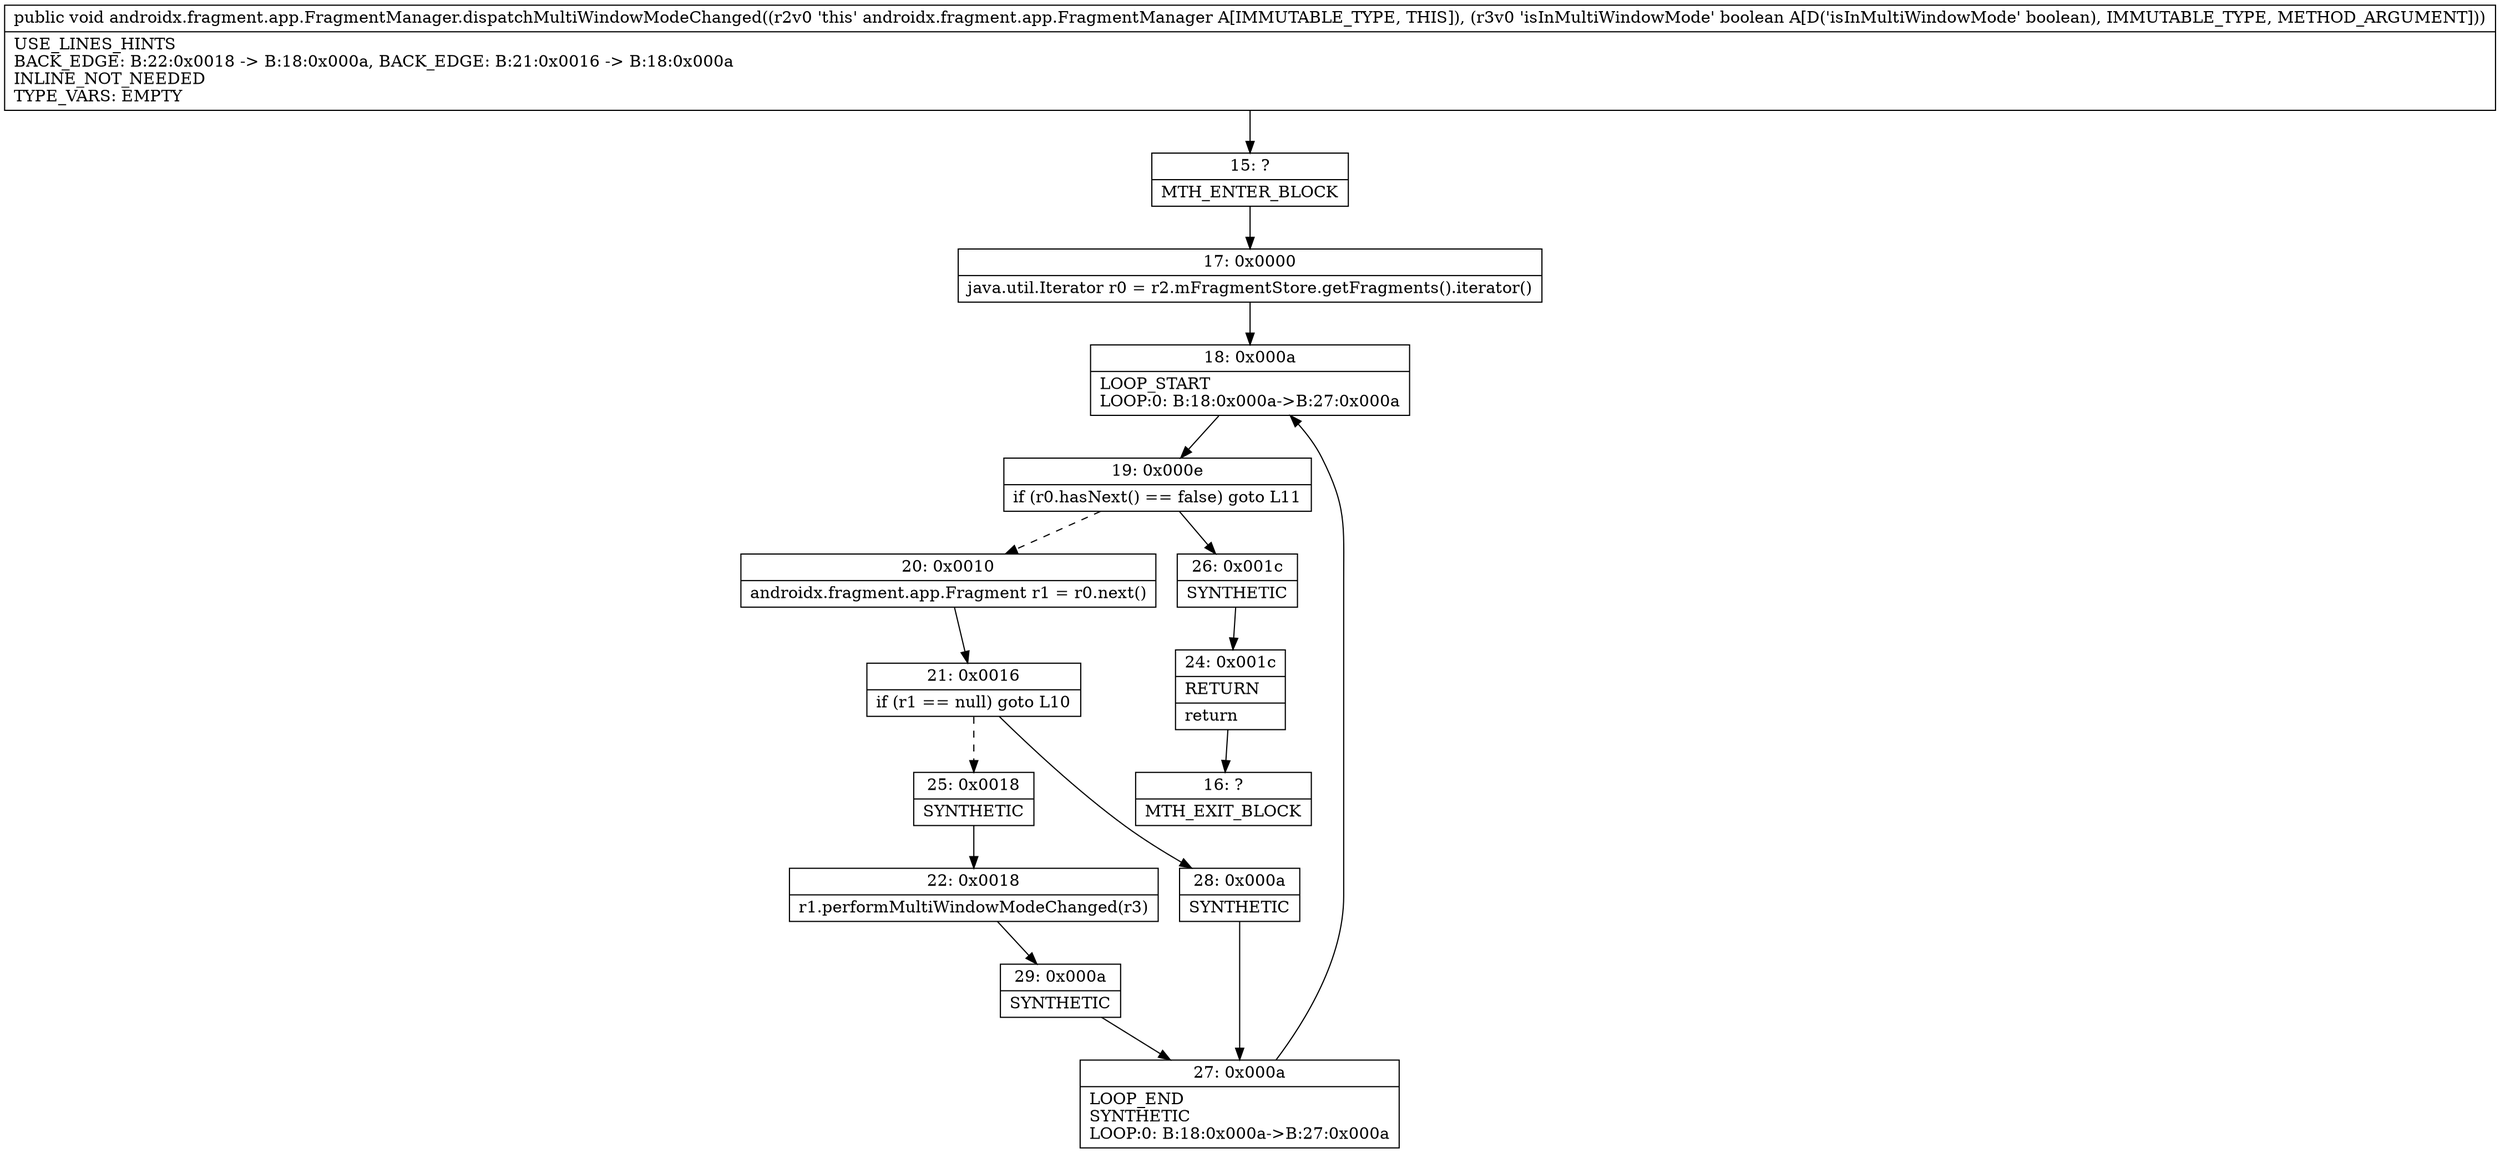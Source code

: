 digraph "CFG forandroidx.fragment.app.FragmentManager.dispatchMultiWindowModeChanged(Z)V" {
Node_15 [shape=record,label="{15\:\ ?|MTH_ENTER_BLOCK\l}"];
Node_17 [shape=record,label="{17\:\ 0x0000|java.util.Iterator r0 = r2.mFragmentStore.getFragments().iterator()\l}"];
Node_18 [shape=record,label="{18\:\ 0x000a|LOOP_START\lLOOP:0: B:18:0x000a\-\>B:27:0x000a\l}"];
Node_19 [shape=record,label="{19\:\ 0x000e|if (r0.hasNext() == false) goto L11\l}"];
Node_20 [shape=record,label="{20\:\ 0x0010|androidx.fragment.app.Fragment r1 = r0.next()\l}"];
Node_21 [shape=record,label="{21\:\ 0x0016|if (r1 == null) goto L10\l}"];
Node_25 [shape=record,label="{25\:\ 0x0018|SYNTHETIC\l}"];
Node_22 [shape=record,label="{22\:\ 0x0018|r1.performMultiWindowModeChanged(r3)\l}"];
Node_29 [shape=record,label="{29\:\ 0x000a|SYNTHETIC\l}"];
Node_27 [shape=record,label="{27\:\ 0x000a|LOOP_END\lSYNTHETIC\lLOOP:0: B:18:0x000a\-\>B:27:0x000a\l}"];
Node_28 [shape=record,label="{28\:\ 0x000a|SYNTHETIC\l}"];
Node_26 [shape=record,label="{26\:\ 0x001c|SYNTHETIC\l}"];
Node_24 [shape=record,label="{24\:\ 0x001c|RETURN\l|return\l}"];
Node_16 [shape=record,label="{16\:\ ?|MTH_EXIT_BLOCK\l}"];
MethodNode[shape=record,label="{public void androidx.fragment.app.FragmentManager.dispatchMultiWindowModeChanged((r2v0 'this' androidx.fragment.app.FragmentManager A[IMMUTABLE_TYPE, THIS]), (r3v0 'isInMultiWindowMode' boolean A[D('isInMultiWindowMode' boolean), IMMUTABLE_TYPE, METHOD_ARGUMENT]))  | USE_LINES_HINTS\lBACK_EDGE: B:22:0x0018 \-\> B:18:0x000a, BACK_EDGE: B:21:0x0016 \-\> B:18:0x000a\lINLINE_NOT_NEEDED\lTYPE_VARS: EMPTY\l}"];
MethodNode -> Node_15;Node_15 -> Node_17;
Node_17 -> Node_18;
Node_18 -> Node_19;
Node_19 -> Node_20[style=dashed];
Node_19 -> Node_26;
Node_20 -> Node_21;
Node_21 -> Node_25[style=dashed];
Node_21 -> Node_28;
Node_25 -> Node_22;
Node_22 -> Node_29;
Node_29 -> Node_27;
Node_27 -> Node_18;
Node_28 -> Node_27;
Node_26 -> Node_24;
Node_24 -> Node_16;
}

